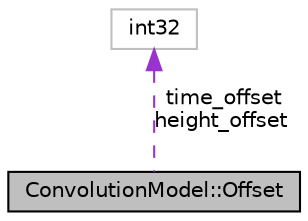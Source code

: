 digraph "ConvolutionModel::Offset"
{
  edge [fontname="Helvetica",fontsize="10",labelfontname="Helvetica",labelfontsize="10"];
  node [fontname="Helvetica",fontsize="10",shape=record];
  Node1 [label="ConvolutionModel::Offset",height=0.2,width=0.4,color="black", fillcolor="grey75", style="filled", fontcolor="black"];
  Node2 -> Node1 [dir="back",color="darkorchid3",fontsize="10",style="dashed",label=" time_offset\nheight_offset" ,fontname="Helvetica"];
  Node2 [label="int32",height=0.2,width=0.4,color="grey75", fillcolor="white", style="filled"];
}
